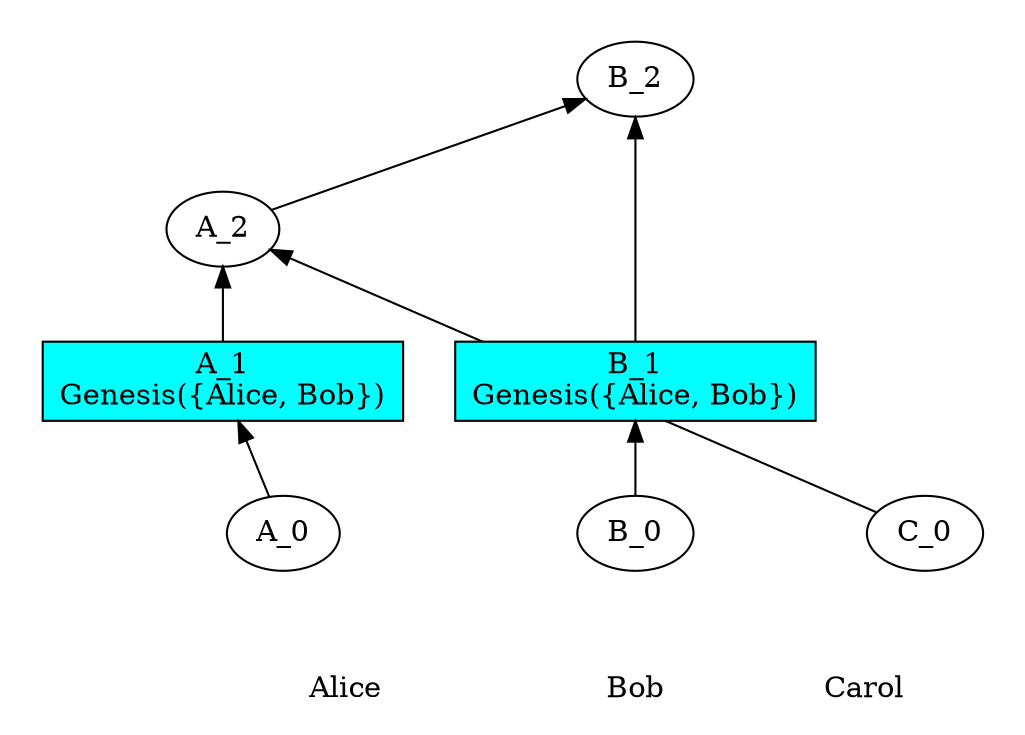 digraph GossipGraph {
  splines=false
  rankdir=BT
/// our_id: Alice
/// peer_states: {Alice: "PeerState(VOTE|SEND|RECV)", Bob: "PeerState(VOTE|SEND|RECV)"}
/// { 30d7e4394d..
/// cause: Initial
/// interesting_content: []
/// last_ancestors: {Alice: 0}
/// }
/// { 3fae277c4b..
/// cause: Observation(Genesis({Alice, Bob}))
/// interesting_content: []
/// last_ancestors: {Alice: 1}
/// }
/// { 47d2ba4b29..
/// cause: Response
/// interesting_content: []
/// last_ancestors: {Alice: 2, Carol: 0}
/// }
/// { dc8296fe22..
/// cause: Initial
/// interesting_content: []
/// last_ancestors: {Bob: 0}
/// }
/// { 1efae523fa..
/// cause: Observation(Genesis({Alice, Bob}))
/// interesting_content: []
/// last_ancestors: {Bob: 1}
/// }
/// { d38f87882e..
/// cause: Response
/// interesting_content: []
/// last_ancestors: {Bob: 2, Alice: 2, Carol: 0}
/// }
/// { 4541f98755..
/// cause: Initial
/// interesting_content: []
/// last_ancestors: {Carol: 0}
/// }
    style=invis
  subgraph cluster_Alice {
    label=Alice
    Alice [style=invis]
    Alice -> "30d7e4394d.." [style=invis]
    "30d7e4394d.." -> "3fae277c4b.." [minlen=1]
    "3fae277c4b.." -> "47d2ba4b29.." [minlen=1]
  }
  "4541f98755.." -> "47d2ba4b29.." [constraint=false]

    style=invis
  subgraph cluster_Bob {
    label=Bob
    Bob [style=invis]
    Bob -> "dc8296fe22.." [style=invis]
    "dc8296fe22.." -> "1efae523fa.." [minlen=1]
    "1efae523fa.." -> "d38f87882e.." [minlen=2]
  }
  "47d2ba4b29.." -> "d38f87882e.." [constraint=false]

    style=invis
  subgraph cluster_Carol {
    label=Carol
    Carol [style=invis]
    Carol -> "4541f98755.." [style=invis]
  }

/// meta-vote section
 "30d7e4394d.." [fillcolor=white, label="A_0"]
 "3fae277c4b.." [fillcolor=white, label="A_1
Genesis({Alice, Bob})"]
 "3fae277c4b.." [shape=rectangle, style=filled, fillcolor=cyan]
 "47d2ba4b29.." [fillcolor=white, label="A_2"]
 "dc8296fe22.." [fillcolor=white, label="B_0"]
 "1efae523fa.." [fillcolor=white, label="B_1
Genesis({Alice, Bob})"]
 "1efae523fa.." [shape=rectangle, style=filled, fillcolor=cyan]
 "d38f87882e.." [fillcolor=white, label="B_2"]
 "4541f98755.." [fillcolor=white, label="C_0"]

  {
    rank=same
    Alice [style=filled, color=white]
    Bob [style=filled, color=white]
    Carol [style=filled, color=white]
  }
  Alice -> Bob -> Carol [style=invis]
}
